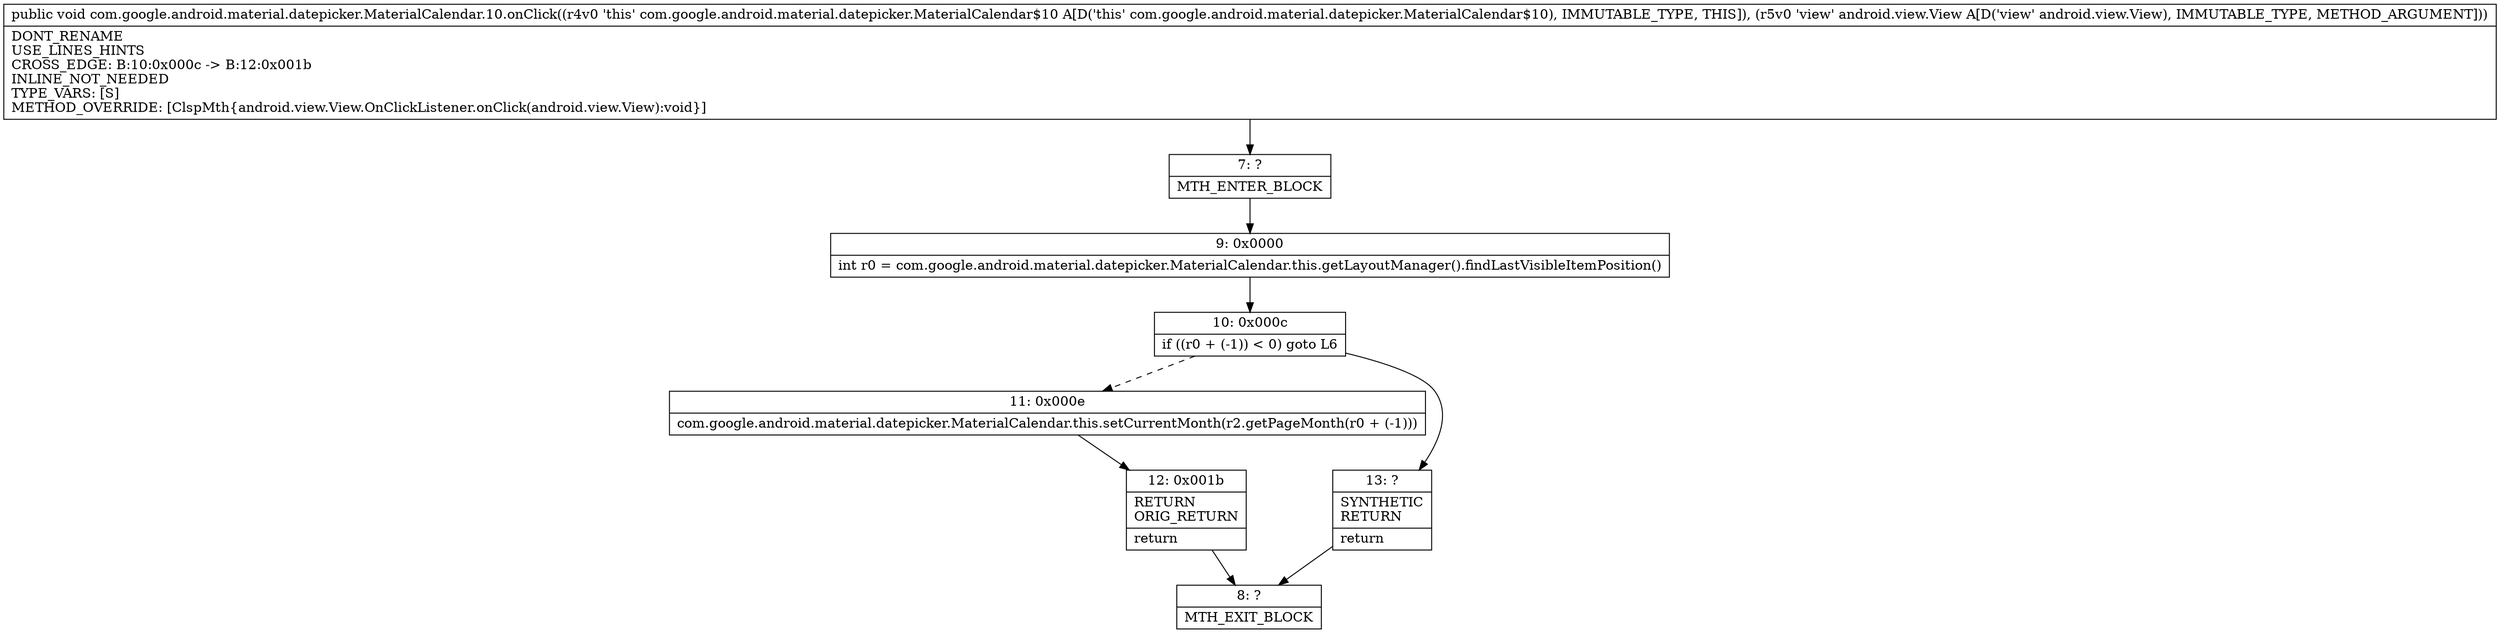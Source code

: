 digraph "CFG forcom.google.android.material.datepicker.MaterialCalendar.10.onClick(Landroid\/view\/View;)V" {
Node_7 [shape=record,label="{7\:\ ?|MTH_ENTER_BLOCK\l}"];
Node_9 [shape=record,label="{9\:\ 0x0000|int r0 = com.google.android.material.datepicker.MaterialCalendar.this.getLayoutManager().findLastVisibleItemPosition()\l}"];
Node_10 [shape=record,label="{10\:\ 0x000c|if ((r0 + (\-1)) \< 0) goto L6\l}"];
Node_11 [shape=record,label="{11\:\ 0x000e|com.google.android.material.datepicker.MaterialCalendar.this.setCurrentMonth(r2.getPageMonth(r0 + (\-1)))\l}"];
Node_12 [shape=record,label="{12\:\ 0x001b|RETURN\lORIG_RETURN\l|return\l}"];
Node_8 [shape=record,label="{8\:\ ?|MTH_EXIT_BLOCK\l}"];
Node_13 [shape=record,label="{13\:\ ?|SYNTHETIC\lRETURN\l|return\l}"];
MethodNode[shape=record,label="{public void com.google.android.material.datepicker.MaterialCalendar.10.onClick((r4v0 'this' com.google.android.material.datepicker.MaterialCalendar$10 A[D('this' com.google.android.material.datepicker.MaterialCalendar$10), IMMUTABLE_TYPE, THIS]), (r5v0 'view' android.view.View A[D('view' android.view.View), IMMUTABLE_TYPE, METHOD_ARGUMENT]))  | DONT_RENAME\lUSE_LINES_HINTS\lCROSS_EDGE: B:10:0x000c \-\> B:12:0x001b\lINLINE_NOT_NEEDED\lTYPE_VARS: [S]\lMETHOD_OVERRIDE: [ClspMth\{android.view.View.OnClickListener.onClick(android.view.View):void\}]\l}"];
MethodNode -> Node_7;Node_7 -> Node_9;
Node_9 -> Node_10;
Node_10 -> Node_11[style=dashed];
Node_10 -> Node_13;
Node_11 -> Node_12;
Node_12 -> Node_8;
Node_13 -> Node_8;
}

